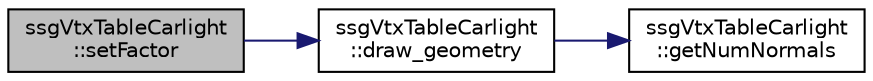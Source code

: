 digraph "ssgVtxTableCarlight::setFactor"
{
  edge [fontname="Helvetica",fontsize="10",labelfontname="Helvetica",labelfontsize="10"];
  node [fontname="Helvetica",fontsize="10",shape=record];
  rankdir="LR";
  Node1 [label="ssgVtxTableCarlight\l::setFactor",height=0.2,width=0.4,color="black", fillcolor="grey75", style="filled", fontcolor="black"];
  Node1 -> Node2 [color="midnightblue",fontsize="10",style="solid",fontname="Helvetica"];
  Node2 [label="ssgVtxTableCarlight\l::draw_geometry",height=0.2,width=0.4,color="black", fillcolor="white", style="filled",URL="$classssg_vtx_table_carlight.html#ad3c3b6b38c9455e35acf7de6543f676c"];
  Node2 -> Node3 [color="midnightblue",fontsize="10",style="solid",fontname="Helvetica"];
  Node3 [label="ssgVtxTableCarlight\l::getNumNormals",height=0.2,width=0.4,color="black", fillcolor="white", style="filled",URL="$classssg_vtx_table_carlight.html#acee7edc58b2ee41bb2e353a8f615e0ce"];
}
